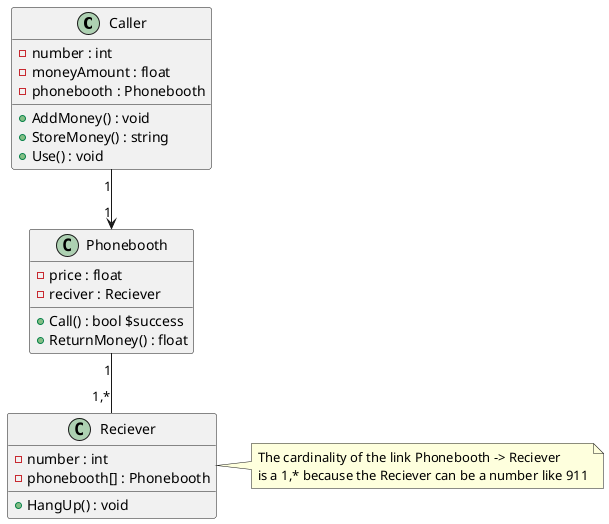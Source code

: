 @startuml
skinparam classAttributeIconSize 11
class Caller {
    - number : int
    - moneyAmount : float
    - phonebooth : Phonebooth
    + AddMoney() : void
    + StoreMoney() : string
    + Use() : void

}
class Phonebooth {
    - price : float
    - reciver : Reciever
    + Call() : bool $success
    + ReturnMoney() : float
}

class Reciever {
    - number : int
    - phonebooth[] : Phonebooth
    + HangUp() : void
}

Caller "1" --> "1" Phonebooth
Phonebooth "1" -- "1,*" Reciever

note right of Reciever
  The cardinality of the link Phonebooth -> Reciever
  is a 1,* because the Reciever can be a number like 911
end note

@enduml